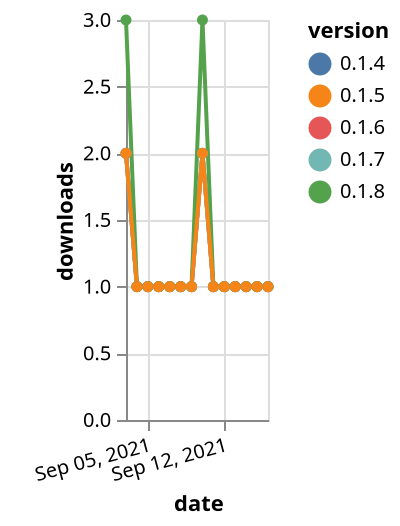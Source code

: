 {"$schema": "https://vega.github.io/schema/vega-lite/v5.json", "description": "A simple bar chart with embedded data.", "data": {"values": [{"date": "2021-09-03", "total": 100, "delta": 2, "version": "0.1.4"}, {"date": "2021-09-04", "total": 101, "delta": 1, "version": "0.1.4"}, {"date": "2021-09-05", "total": 102, "delta": 1, "version": "0.1.4"}, {"date": "2021-09-06", "total": 103, "delta": 1, "version": "0.1.4"}, {"date": "2021-09-07", "total": 104, "delta": 1, "version": "0.1.4"}, {"date": "2021-09-08", "total": 105, "delta": 1, "version": "0.1.4"}, {"date": "2021-09-09", "total": 106, "delta": 1, "version": "0.1.4"}, {"date": "2021-09-10", "total": 108, "delta": 2, "version": "0.1.4"}, {"date": "2021-09-11", "total": 109, "delta": 1, "version": "0.1.4"}, {"date": "2021-09-12", "total": 110, "delta": 1, "version": "0.1.4"}, {"date": "2021-09-13", "total": 111, "delta": 1, "version": "0.1.4"}, {"date": "2021-09-14", "total": 112, "delta": 1, "version": "0.1.4"}, {"date": "2021-09-15", "total": 113, "delta": 1, "version": "0.1.4"}, {"date": "2021-09-16", "total": 114, "delta": 1, "version": "0.1.4"}, {"date": "2021-09-03", "total": 57, "delta": 2, "version": "0.1.6"}, {"date": "2021-09-04", "total": 58, "delta": 1, "version": "0.1.6"}, {"date": "2021-09-05", "total": 59, "delta": 1, "version": "0.1.6"}, {"date": "2021-09-06", "total": 60, "delta": 1, "version": "0.1.6"}, {"date": "2021-09-07", "total": 61, "delta": 1, "version": "0.1.6"}, {"date": "2021-09-08", "total": 62, "delta": 1, "version": "0.1.6"}, {"date": "2021-09-09", "total": 63, "delta": 1, "version": "0.1.6"}, {"date": "2021-09-10", "total": 65, "delta": 2, "version": "0.1.6"}, {"date": "2021-09-11", "total": 66, "delta": 1, "version": "0.1.6"}, {"date": "2021-09-12", "total": 67, "delta": 1, "version": "0.1.6"}, {"date": "2021-09-13", "total": 68, "delta": 1, "version": "0.1.6"}, {"date": "2021-09-14", "total": 69, "delta": 1, "version": "0.1.6"}, {"date": "2021-09-15", "total": 70, "delta": 1, "version": "0.1.6"}, {"date": "2021-09-16", "total": 71, "delta": 1, "version": "0.1.6"}, {"date": "2021-09-03", "total": 33, "delta": 2, "version": "0.1.7"}, {"date": "2021-09-04", "total": 34, "delta": 1, "version": "0.1.7"}, {"date": "2021-09-05", "total": 35, "delta": 1, "version": "0.1.7"}, {"date": "2021-09-06", "total": 36, "delta": 1, "version": "0.1.7"}, {"date": "2021-09-07", "total": 37, "delta": 1, "version": "0.1.7"}, {"date": "2021-09-08", "total": 38, "delta": 1, "version": "0.1.7"}, {"date": "2021-09-09", "total": 39, "delta": 1, "version": "0.1.7"}, {"date": "2021-09-10", "total": 41, "delta": 2, "version": "0.1.7"}, {"date": "2021-09-11", "total": 42, "delta": 1, "version": "0.1.7"}, {"date": "2021-09-12", "total": 43, "delta": 1, "version": "0.1.7"}, {"date": "2021-09-13", "total": 44, "delta": 1, "version": "0.1.7"}, {"date": "2021-09-14", "total": 45, "delta": 1, "version": "0.1.7"}, {"date": "2021-09-15", "total": 46, "delta": 1, "version": "0.1.7"}, {"date": "2021-09-16", "total": 47, "delta": 1, "version": "0.1.7"}, {"date": "2021-09-03", "total": 20, "delta": 3, "version": "0.1.8"}, {"date": "2021-09-04", "total": 21, "delta": 1, "version": "0.1.8"}, {"date": "2021-09-05", "total": 22, "delta": 1, "version": "0.1.8"}, {"date": "2021-09-06", "total": 23, "delta": 1, "version": "0.1.8"}, {"date": "2021-09-07", "total": 24, "delta": 1, "version": "0.1.8"}, {"date": "2021-09-08", "total": 25, "delta": 1, "version": "0.1.8"}, {"date": "2021-09-09", "total": 26, "delta": 1, "version": "0.1.8"}, {"date": "2021-09-10", "total": 29, "delta": 3, "version": "0.1.8"}, {"date": "2021-09-11", "total": 30, "delta": 1, "version": "0.1.8"}, {"date": "2021-09-12", "total": 31, "delta": 1, "version": "0.1.8"}, {"date": "2021-09-13", "total": 32, "delta": 1, "version": "0.1.8"}, {"date": "2021-09-14", "total": 33, "delta": 1, "version": "0.1.8"}, {"date": "2021-09-15", "total": 34, "delta": 1, "version": "0.1.8"}, {"date": "2021-09-16", "total": 35, "delta": 1, "version": "0.1.8"}, {"date": "2021-09-03", "total": 73, "delta": 2, "version": "0.1.5"}, {"date": "2021-09-04", "total": 74, "delta": 1, "version": "0.1.5"}, {"date": "2021-09-05", "total": 75, "delta": 1, "version": "0.1.5"}, {"date": "2021-09-06", "total": 76, "delta": 1, "version": "0.1.5"}, {"date": "2021-09-07", "total": 77, "delta": 1, "version": "0.1.5"}, {"date": "2021-09-08", "total": 78, "delta": 1, "version": "0.1.5"}, {"date": "2021-09-09", "total": 79, "delta": 1, "version": "0.1.5"}, {"date": "2021-09-10", "total": 81, "delta": 2, "version": "0.1.5"}, {"date": "2021-09-11", "total": 82, "delta": 1, "version": "0.1.5"}, {"date": "2021-09-12", "total": 83, "delta": 1, "version": "0.1.5"}, {"date": "2021-09-13", "total": 84, "delta": 1, "version": "0.1.5"}, {"date": "2021-09-14", "total": 85, "delta": 1, "version": "0.1.5"}, {"date": "2021-09-15", "total": 86, "delta": 1, "version": "0.1.5"}, {"date": "2021-09-16", "total": 87, "delta": 1, "version": "0.1.5"}]}, "width": "container", "mark": {"type": "line", "point": {"filled": true}}, "encoding": {"x": {"field": "date", "type": "temporal", "timeUnit": "yearmonthdate", "title": "date", "axis": {"labelAngle": -15}}, "y": {"field": "delta", "type": "quantitative", "title": "downloads"}, "color": {"field": "version", "type": "nominal"}, "tooltip": {"field": "delta"}}}
